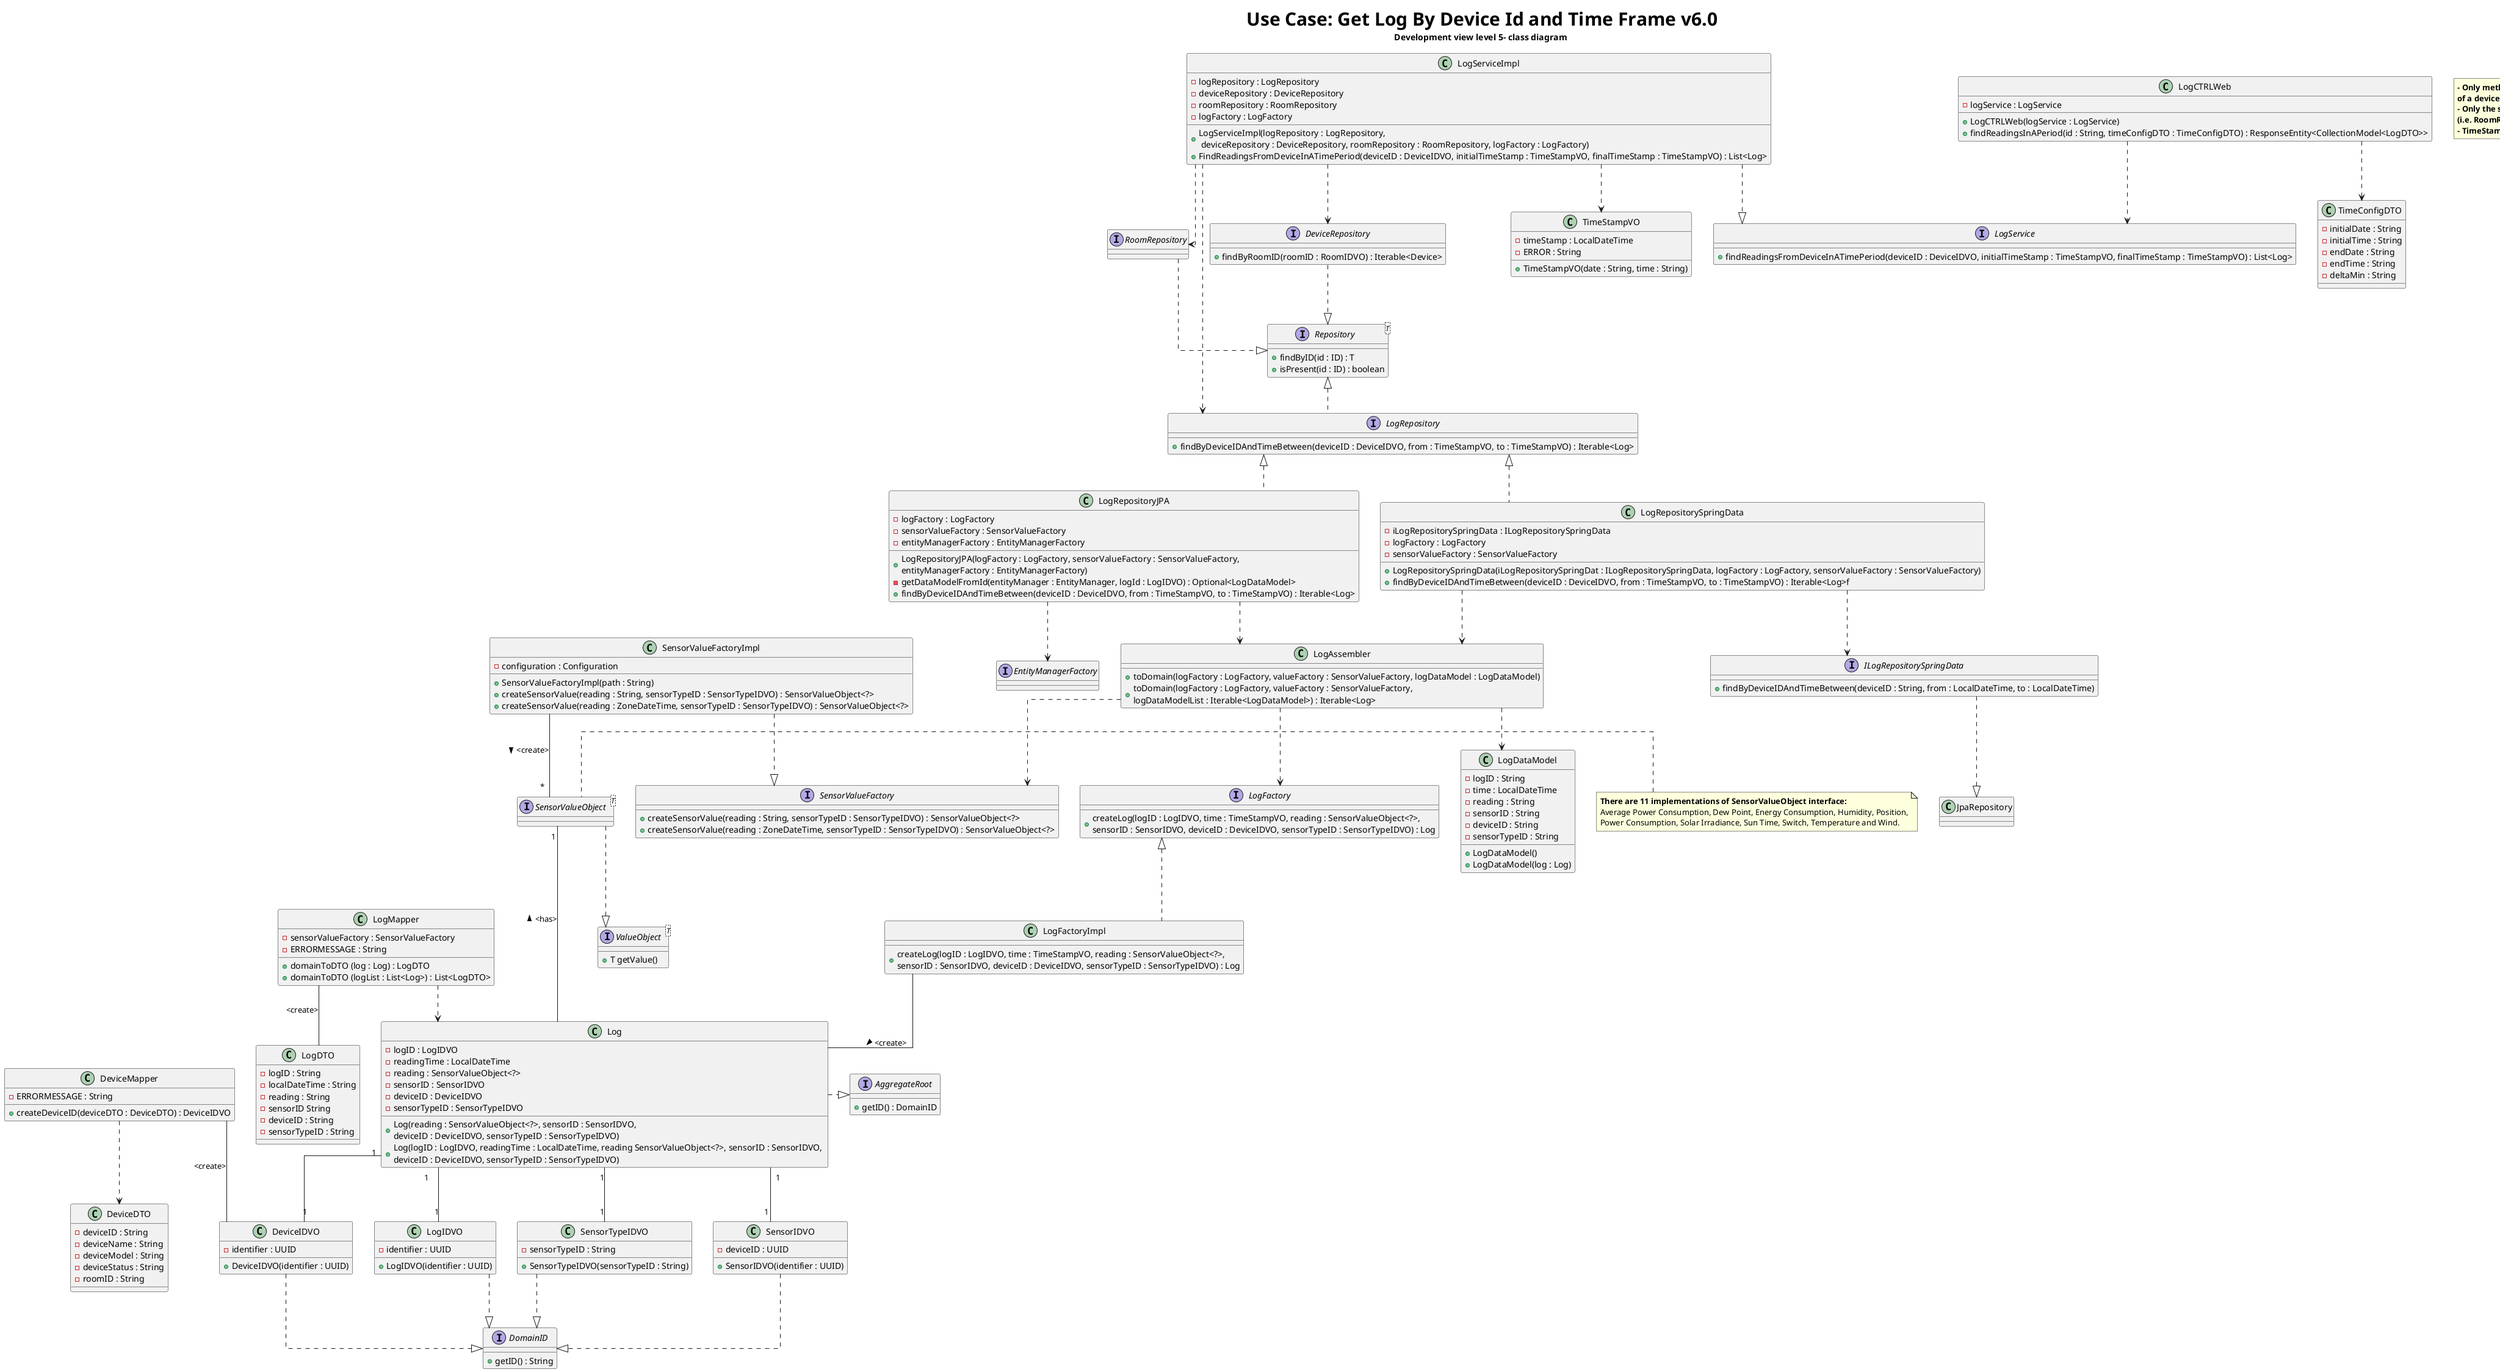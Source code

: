 @startuml

title <size: 30> Use Case: Get Log By Device Id and Time Frame v6.0\n Development view level 5- class diagram

note "<b>- Only methods related to 'get a list of all measurements \n<b>of a device in a room in a given period' use case are represented.\n<b>- Only the several implementations of LogRepository are representated\n<b>(i.e. RoomRepository and DeviceRepository implementation types were omitted.\n<b>- TimeStampVO and DeltaVO implement ValueObject interface, these relations are abstracted to improve diagram readability" as N1

skinparam linetype ortho

    DeviceMapper ..> DeviceDTO
    DeviceMapper -- DeviceIDVO : <create>


    LogCTRLWeb ..> TimeConfigDTO
    LogServiceImpl ..|> LogService
    LogCTRLWeb ..> LogService
    LogServiceImpl ..> TimeStampVO
    LogServiceImpl ..> LogRepository
    LogServiceImpl ..> RoomRepository
    LogServiceImpl ..> DeviceRepository
    RoomRepository ..|> Repository
    DeviceRepository ..|> Repository

LogMapper -- LogDTO : <create>
LogMapper ..> Log

LogRepository .up.|> Repository
LogRepositoryJPA .up.|> LogRepository
    SensorValueFactoryImpl ..|> SensorValueFactory
    LogRepositoryJPA ..> EntityManagerFactory
    LogFactoryImpl .up.|> LogFactory
    LogRepositoryJPA ..> LogAssembler


LogRepositorySpringData .up.|> LogRepository
    LogRepositorySpringData ..> ILogRepositorySpringData
    LogRepositorySpringData ..> LogAssembler

ILogRepositorySpringData ..|> JpaRepository

LogAssembler ..> LogFactory
LogAssembler ..> SensorValueFactory
SensorValueFactoryImpl -- "*" SensorValueObject : <create> >
LogFactoryImpl -- Log : <create> >
LogAssembler ..> LogDataModel

Log "1" -- "1" LogIDVO
Log  -left- "1" SensorValueObject :  > <has>
Log "1" -- "1" SensorIDVO
Log "1" -- "1" DeviceIDVO
Log "1" -- "1" SensorTypeIDVO

Log .right.|> AggregateRoot

DomainID <|.up. DeviceIDVO
DomainID <|.up. LogIDVO
DomainID <|.up. SensorIDVO
DomainID <|.up. SensorTypeIDVO
ValueObject <|.up. SensorValueObject

interface EntityManagerFactory{}

interface Repository<T> {
    + findByID(id : ID) : T
    + isPresent(id : ID) : boolean
}

interface RoomRepository{
}

interface DeviceRepository{
    + findByRoomID(roomID : RoomIDVO) : Iterable<Device>
}

interface LogRepository {
    + findByDeviceIDAndTimeBetween(deviceID : DeviceIDVO, from : TimeStampVO, to : TimeStampVO) : Iterable<Log>
}

class LogRepositoryJPA{
    - logFactory : LogFactory
    - sensorValueFactory : SensorValueFactory
    - entityManagerFactory : EntityManagerFactory

    + LogRepositoryJPA(logFactory : LogFactory, sensorValueFactory : SensorValueFactory, \nentityManagerFactory : EntityManagerFactory)
    - getDataModelFromId(entityManager : EntityManager, logId : LogIDVO) : Optional<LogDataModel>
    + findByDeviceIDAndTimeBetween(deviceID : DeviceIDVO, from : TimeStampVO, to : TimeStampVO) : Iterable<Log>
}

class LogRepositorySpringData{
    - iLogRepositorySpringData : ILogRepositorySpringData
    - logFactory : LogFactory
    - sensorValueFactory : SensorValueFactory

    + LogRepositorySpringData(iLogRepositorySpringDat : ILogRepositorySpringData, logFactory : LogFactory, sensorValueFactory : SensorValueFactory)
    + findByDeviceIDAndTimeBetween(deviceID : DeviceIDVO, from : TimeStampVO, to : TimeStampVO) : Iterable<Log>f
}


interface LogFactory{
    + createLog(logID : LogIDVO, time : TimeStampVO, reading : SensorValueObject<?>, \nsensorID : SensorIDVO, deviceID : DeviceIDVO, sensorTypeID : SensorTypeIDVO) : Log
}

class LogFactoryImpl{
    + createLog(logID : LogIDVO, time : TimeStampVO, reading : SensorValueObject<?>, \nsensorID : SensorIDVO, deviceID : DeviceIDVO, sensorTypeID : SensorTypeIDVO) : Log
}

interface SensorValueFactory{
    + createSensorValue(reading : String, sensorTypeID : SensorTypeIDVO) : SensorValueObject<?>
    + createSensorValue(reading : ZoneDateTime, sensorTypeID : SensorTypeIDVO) : SensorValueObject<?>

}

class SensorValueFactoryImpl{
    - configuration : Configuration

    + SensorValueFactoryImpl(path : String)
    + createSensorValue(reading : String, sensorTypeID : SensorTypeIDVO) : SensorValueObject<?>
    + createSensorValue(reading : ZoneDateTime, sensorTypeID : SensorTypeIDVO) : SensorValueObject<?>
}


interface LogService {
    + findReadingsFromDeviceInATimePeriod(deviceID : DeviceIDVO, initialTimeStamp : TimeStampVO, finalTimeStamp : TimeStampVO) : List<Log>
}

class LogServiceImpl {
    - logRepository : LogRepository
    - deviceRepository : DeviceRepository
    - roomRepository : RoomRepository
    - logFactory : LogFactory

    + LogServiceImpl(logRepository : LogRepository,\n deviceRepository : DeviceRepository, roomRepository : RoomRepository, logFactory : LogFactory)
    + FindReadingsFromDeviceInATimePeriod(deviceID : DeviceIDVO, initialTimeStamp : TimeStampVO, finalTimeStamp : TimeStampVO) : List<Log>
}


class LogCTRLWeb{
    - logService : LogService

    + LogCTRLWeb(logService : LogService)
    + findReadingsInAPeriod(id : String, timeConfigDTO : TimeConfigDTO) : ResponseEntity<CollectionModel<LogDTO>>
}

class DeviceMapper{
    - ERRORMESSAGE : String

    + createDeviceID(deviceDTO : DeviceDTO) : DeviceIDVO
}

class DeviceDTO{
    - deviceID : String
    - deviceName : String
    - deviceModel : String
    - deviceStatus : String
    - roomID : String

}

class DeviceIDVO {
    - identifier : UUID

    + DeviceIDVO(identifier : UUID)
}

class SensorIDVO {
  - deviceID : UUID

    + SensorIDVO(identifier : UUID)
    }

class SensorTypeIDVO {
  - sensorTypeID : String

    + SensorTypeIDVO(sensorTypeID : String)
    }

class LogIDVO {
  - identifier : UUID

    + LogIDVO(identifier : UUID)
    }

class LogMapper{
    - sensorValueFactory : SensorValueFactory
    - ERRORMESSAGE : String

    + domainToDTO (log : Log) : LogDTO
    + domainToDTO (logList : List<Log>) : List<LogDTO>
}

class LogDTO{
    - logID : String
    - localDateTime : String
    - reading : String
    - sensorID String
    - deviceID : String
    - sensorTypeID : String
}



class TimeStampVO{
    - timeStamp : LocalDateTime
    - ERROR : String

    + TimeStampVO(date : String, time : String)
}


class TimeConfigDTO{
    - initialDate : String
    - initialTime : String
    - endDate : String
    - endTime : String
    -deltaMin : String

}


class LogDataModel {
    - logID : String
    - time : LocalDateTime
    - reading : String
    - sensorID : String
    - deviceID : String
    - sensorTypeID : String

    + LogDataModel()
    + LogDataModel(log : Log)
}

class LogAssembler {
    + toDomain(logFactory : LogFactory, valueFactory : SensorValueFactory, logDataModel : LogDataModel)
    + toDomain(logFactory : LogFactory, valueFactory : SensorValueFactory, \nlogDataModelList : Iterable<LogDataModel>) : Iterable<Log>
}

class Log{
    - logID : LogIDVO
    - readingTime : LocalDateTime
    - reading : SensorValueObject<?>
    - sensorID : SensorIDVO
    - deviceID : DeviceIDVO
    - sensorTypeID : SensorTypeIDVO

    + Log(reading : SensorValueObject<?>, sensorID : SensorIDVO, \ndeviceID : DeviceIDVO, sensorTypeID : SensorTypeIDVO)
    + Log(logID : LogIDVO, readingTime : LocalDateTime, reading SensorValueObject<?>, sensorID : SensorIDVO, \ndeviceID : DeviceIDVO, sensorTypeID : SensorTypeIDVO)

}

interface SensorValueObject<T>
note left: <b>There are 11 implementations of SensorValueObject interface:\nAverage Power Consumption, Dew Point, Energy Consumption, Humidity, Position,\nPower Consumption, Solar Irradiance, Sun Time, Switch, Temperature and Wind.

interface ValueObject<T>{
    + T getValue()
}


interface DomainID {
    + getID() : String
}


interface AggregateRoot {
    + getID() : DomainID
}

interface ILogRepositorySpringData{
    + findByDeviceIDAndTimeBetween(deviceID : String, from : LocalDateTime, to : LocalDateTime)

    }

@enduml